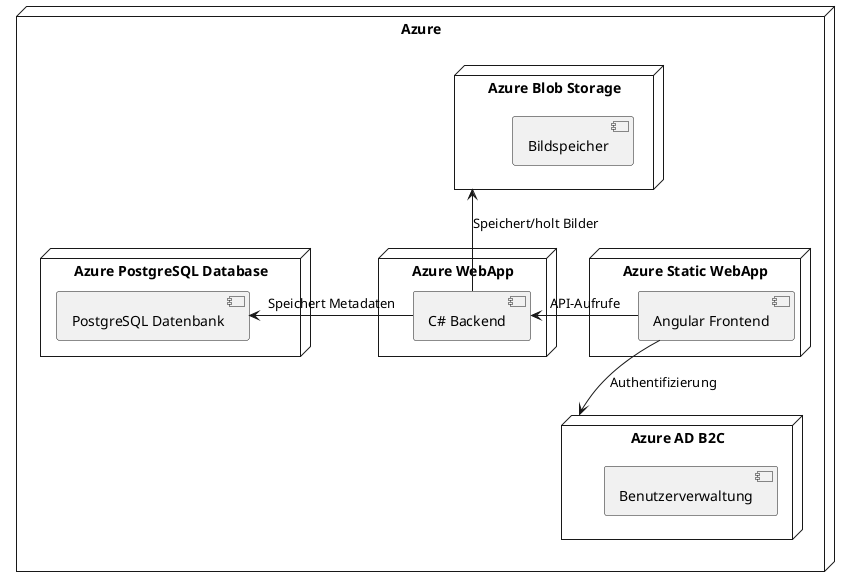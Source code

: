 @startuml

node "Azure" {
    node "Azure Static WebApp" {
        [Angular Frontend]
    }

    node "Azure AD B2C" {
        [Benutzerverwaltung]
    }

    node "Azure WebApp" {
        [C# Backend]
    }

    node "Azure Blob Storage" {
        [Bildspeicher]
    }

    node "Azure PostgreSQL Database" {
        [PostgreSQL Datenbank]
    }
}

[Angular Frontend] --> [Azure AD B2C] : Authentifizierung
[Angular Frontend] -l-> [C# Backend] : API-Aufrufe
[C# Backend] -u-> [Azure Blob Storage] : Speichert/holt Bilder
[C# Backend] -l-> [PostgreSQL Datenbank] : Speichert Metadaten

@enduml
